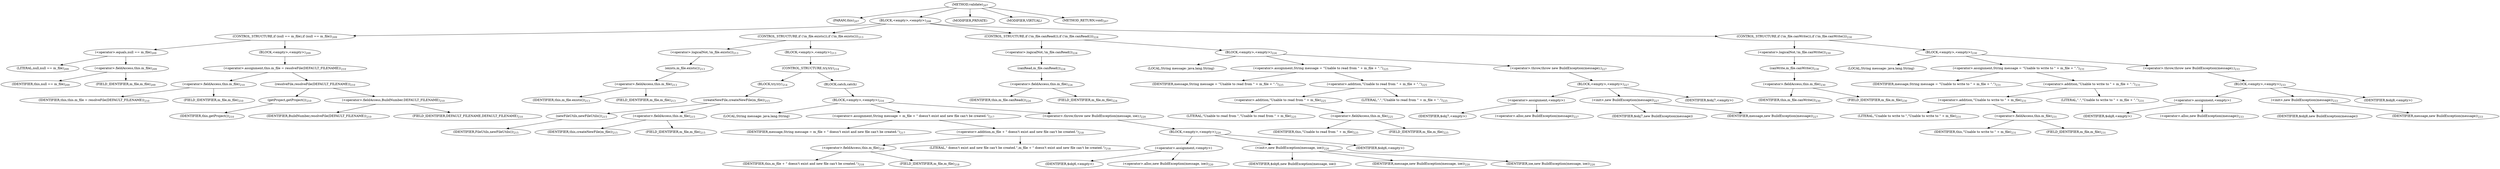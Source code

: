 digraph "validate" {  
"235" [label = <(METHOD,validate)<SUB>207</SUB>> ]
"15" [label = <(PARAM,this)<SUB>207</SUB>> ]
"236" [label = <(BLOCK,&lt;empty&gt;,&lt;empty&gt;)<SUB>208</SUB>> ]
"237" [label = <(CONTROL_STRUCTURE,if (null == m_file),if (null == m_file))<SUB>209</SUB>> ]
"238" [label = <(&lt;operator&gt;.equals,null == m_file)<SUB>209</SUB>> ]
"239" [label = <(LITERAL,null,null == m_file)<SUB>209</SUB>> ]
"240" [label = <(&lt;operator&gt;.fieldAccess,this.m_file)<SUB>209</SUB>> ]
"241" [label = <(IDENTIFIER,this,null == m_file)<SUB>209</SUB>> ]
"242" [label = <(FIELD_IDENTIFIER,m_file,m_file)<SUB>209</SUB>> ]
"243" [label = <(BLOCK,&lt;empty&gt;,&lt;empty&gt;)<SUB>209</SUB>> ]
"244" [label = <(&lt;operator&gt;.assignment,this.m_file = resolveFile(DEFAULT_FILENAME))<SUB>210</SUB>> ]
"245" [label = <(&lt;operator&gt;.fieldAccess,this.m_file)<SUB>210</SUB>> ]
"246" [label = <(IDENTIFIER,this,this.m_file = resolveFile(DEFAULT_FILENAME))<SUB>210</SUB>> ]
"247" [label = <(FIELD_IDENTIFIER,m_file,m_file)<SUB>210</SUB>> ]
"248" [label = <(resolveFile,resolveFile(DEFAULT_FILENAME))<SUB>210</SUB>> ]
"249" [label = <(getProject,getProject())<SUB>210</SUB>> ]
"14" [label = <(IDENTIFIER,this,getProject())<SUB>210</SUB>> ]
"250" [label = <(&lt;operator&gt;.fieldAccess,BuildNumber.DEFAULT_FILENAME)<SUB>210</SUB>> ]
"251" [label = <(IDENTIFIER,BuildNumber,resolveFile(DEFAULT_FILENAME))<SUB>210</SUB>> ]
"252" [label = <(FIELD_IDENTIFIER,DEFAULT_FILENAME,DEFAULT_FILENAME)<SUB>210</SUB>> ]
"253" [label = <(CONTROL_STRUCTURE,if (!m_file.exists()),if (!m_file.exists()))<SUB>213</SUB>> ]
"254" [label = <(&lt;operator&gt;.logicalNot,!m_file.exists())<SUB>213</SUB>> ]
"255" [label = <(exists,m_file.exists())<SUB>213</SUB>> ]
"256" [label = <(&lt;operator&gt;.fieldAccess,this.m_file)<SUB>213</SUB>> ]
"257" [label = <(IDENTIFIER,this,m_file.exists())<SUB>213</SUB>> ]
"258" [label = <(FIELD_IDENTIFIER,m_file,m_file)<SUB>213</SUB>> ]
"259" [label = <(BLOCK,&lt;empty&gt;,&lt;empty&gt;)<SUB>213</SUB>> ]
"260" [label = <(CONTROL_STRUCTURE,try,try)<SUB>214</SUB>> ]
"261" [label = <(BLOCK,try,try)<SUB>214</SUB>> ]
"262" [label = <(createNewFile,createNewFile(m_file))<SUB>215</SUB>> ]
"263" [label = <(newFileUtils,newFileUtils())<SUB>215</SUB>> ]
"264" [label = <(IDENTIFIER,FileUtils,newFileUtils())<SUB>215</SUB>> ]
"265" [label = <(&lt;operator&gt;.fieldAccess,this.m_file)<SUB>215</SUB>> ]
"266" [label = <(IDENTIFIER,this,createNewFile(m_file))<SUB>215</SUB>> ]
"267" [label = <(FIELD_IDENTIFIER,m_file,m_file)<SUB>215</SUB>> ]
"268" [label = <(BLOCK,catch,catch)> ]
"269" [label = <(BLOCK,&lt;empty&gt;,&lt;empty&gt;)<SUB>216</SUB>> ]
"270" [label = <(LOCAL,String message: java.lang.String)> ]
"271" [label = <(&lt;operator&gt;.assignment,String message = m_file + &quot; doesn't exist and new file can't be created.&quot;)<SUB>217</SUB>> ]
"272" [label = <(IDENTIFIER,message,String message = m_file + &quot; doesn't exist and new file can't be created.&quot;)<SUB>217</SUB>> ]
"273" [label = <(&lt;operator&gt;.addition,m_file + &quot; doesn't exist and new file can't be created.&quot;)<SUB>218</SUB>> ]
"274" [label = <(&lt;operator&gt;.fieldAccess,this.m_file)<SUB>218</SUB>> ]
"275" [label = <(IDENTIFIER,this,m_file + &quot; doesn't exist and new file can't be created.&quot;)<SUB>218</SUB>> ]
"276" [label = <(FIELD_IDENTIFIER,m_file,m_file)<SUB>218</SUB>> ]
"277" [label = <(LITERAL,&quot; doesn't exist and new file can't be created.&quot;,m_file + &quot; doesn't exist and new file can't be created.&quot;)<SUB>218</SUB>> ]
"278" [label = <(&lt;operator&gt;.throw,throw new BuildException(message, ioe);)<SUB>220</SUB>> ]
"279" [label = <(BLOCK,&lt;empty&gt;,&lt;empty&gt;)<SUB>220</SUB>> ]
"280" [label = <(&lt;operator&gt;.assignment,&lt;empty&gt;)> ]
"281" [label = <(IDENTIFIER,$obj6,&lt;empty&gt;)> ]
"282" [label = <(&lt;operator&gt;.alloc,new BuildException(message, ioe))<SUB>220</SUB>> ]
"283" [label = <(&lt;init&gt;,new BuildException(message, ioe))<SUB>220</SUB>> ]
"284" [label = <(IDENTIFIER,$obj6,new BuildException(message, ioe))> ]
"285" [label = <(IDENTIFIER,message,new BuildException(message, ioe))<SUB>220</SUB>> ]
"286" [label = <(IDENTIFIER,ioe,new BuildException(message, ioe))<SUB>220</SUB>> ]
"287" [label = <(IDENTIFIER,$obj6,&lt;empty&gt;)> ]
"288" [label = <(CONTROL_STRUCTURE,if (!m_file.canRead()),if (!m_file.canRead()))<SUB>224</SUB>> ]
"289" [label = <(&lt;operator&gt;.logicalNot,!m_file.canRead())<SUB>224</SUB>> ]
"290" [label = <(canRead,m_file.canRead())<SUB>224</SUB>> ]
"291" [label = <(&lt;operator&gt;.fieldAccess,this.m_file)<SUB>224</SUB>> ]
"292" [label = <(IDENTIFIER,this,m_file.canRead())<SUB>224</SUB>> ]
"293" [label = <(FIELD_IDENTIFIER,m_file,m_file)<SUB>224</SUB>> ]
"294" [label = <(BLOCK,&lt;empty&gt;,&lt;empty&gt;)<SUB>224</SUB>> ]
"295" [label = <(LOCAL,String message: java.lang.String)> ]
"296" [label = <(&lt;operator&gt;.assignment,String message = &quot;Unable to read from &quot; + m_file + &quot;.&quot;)<SUB>225</SUB>> ]
"297" [label = <(IDENTIFIER,message,String message = &quot;Unable to read from &quot; + m_file + &quot;.&quot;)<SUB>225</SUB>> ]
"298" [label = <(&lt;operator&gt;.addition,&quot;Unable to read from &quot; + m_file + &quot;.&quot;)<SUB>225</SUB>> ]
"299" [label = <(&lt;operator&gt;.addition,&quot;Unable to read from &quot; + m_file)<SUB>225</SUB>> ]
"300" [label = <(LITERAL,&quot;Unable to read from &quot;,&quot;Unable to read from &quot; + m_file)<SUB>225</SUB>> ]
"301" [label = <(&lt;operator&gt;.fieldAccess,this.m_file)<SUB>225</SUB>> ]
"302" [label = <(IDENTIFIER,this,&quot;Unable to read from &quot; + m_file)<SUB>225</SUB>> ]
"303" [label = <(FIELD_IDENTIFIER,m_file,m_file)<SUB>225</SUB>> ]
"304" [label = <(LITERAL,&quot;.&quot;,&quot;Unable to read from &quot; + m_file + &quot;.&quot;)<SUB>225</SUB>> ]
"305" [label = <(&lt;operator&gt;.throw,throw new BuildException(message);)<SUB>227</SUB>> ]
"306" [label = <(BLOCK,&lt;empty&gt;,&lt;empty&gt;)<SUB>227</SUB>> ]
"307" [label = <(&lt;operator&gt;.assignment,&lt;empty&gt;)> ]
"308" [label = <(IDENTIFIER,$obj7,&lt;empty&gt;)> ]
"309" [label = <(&lt;operator&gt;.alloc,new BuildException(message))<SUB>227</SUB>> ]
"310" [label = <(&lt;init&gt;,new BuildException(message))<SUB>227</SUB>> ]
"311" [label = <(IDENTIFIER,$obj7,new BuildException(message))> ]
"312" [label = <(IDENTIFIER,message,new BuildException(message))<SUB>227</SUB>> ]
"313" [label = <(IDENTIFIER,$obj7,&lt;empty&gt;)> ]
"314" [label = <(CONTROL_STRUCTURE,if (!m_file.canWrite()),if (!m_file.canWrite()))<SUB>230</SUB>> ]
"315" [label = <(&lt;operator&gt;.logicalNot,!m_file.canWrite())<SUB>230</SUB>> ]
"316" [label = <(canWrite,m_file.canWrite())<SUB>230</SUB>> ]
"317" [label = <(&lt;operator&gt;.fieldAccess,this.m_file)<SUB>230</SUB>> ]
"318" [label = <(IDENTIFIER,this,m_file.canWrite())<SUB>230</SUB>> ]
"319" [label = <(FIELD_IDENTIFIER,m_file,m_file)<SUB>230</SUB>> ]
"320" [label = <(BLOCK,&lt;empty&gt;,&lt;empty&gt;)<SUB>230</SUB>> ]
"321" [label = <(LOCAL,String message: java.lang.String)> ]
"322" [label = <(&lt;operator&gt;.assignment,String message = &quot;Unable to write to &quot; + m_file + &quot;.&quot;)<SUB>231</SUB>> ]
"323" [label = <(IDENTIFIER,message,String message = &quot;Unable to write to &quot; + m_file + &quot;.&quot;)<SUB>231</SUB>> ]
"324" [label = <(&lt;operator&gt;.addition,&quot;Unable to write to &quot; + m_file + &quot;.&quot;)<SUB>231</SUB>> ]
"325" [label = <(&lt;operator&gt;.addition,&quot;Unable to write to &quot; + m_file)<SUB>231</SUB>> ]
"326" [label = <(LITERAL,&quot;Unable to write to &quot;,&quot;Unable to write to &quot; + m_file)<SUB>231</SUB>> ]
"327" [label = <(&lt;operator&gt;.fieldAccess,this.m_file)<SUB>231</SUB>> ]
"328" [label = <(IDENTIFIER,this,&quot;Unable to write to &quot; + m_file)<SUB>231</SUB>> ]
"329" [label = <(FIELD_IDENTIFIER,m_file,m_file)<SUB>231</SUB>> ]
"330" [label = <(LITERAL,&quot;.&quot;,&quot;Unable to write to &quot; + m_file + &quot;.&quot;)<SUB>231</SUB>> ]
"331" [label = <(&lt;operator&gt;.throw,throw new BuildException(message);)<SUB>233</SUB>> ]
"332" [label = <(BLOCK,&lt;empty&gt;,&lt;empty&gt;)<SUB>233</SUB>> ]
"333" [label = <(&lt;operator&gt;.assignment,&lt;empty&gt;)> ]
"334" [label = <(IDENTIFIER,$obj8,&lt;empty&gt;)> ]
"335" [label = <(&lt;operator&gt;.alloc,new BuildException(message))<SUB>233</SUB>> ]
"336" [label = <(&lt;init&gt;,new BuildException(message))<SUB>233</SUB>> ]
"337" [label = <(IDENTIFIER,$obj8,new BuildException(message))> ]
"338" [label = <(IDENTIFIER,message,new BuildException(message))<SUB>233</SUB>> ]
"339" [label = <(IDENTIFIER,$obj8,&lt;empty&gt;)> ]
"340" [label = <(MODIFIER,PRIVATE)> ]
"341" [label = <(MODIFIER,VIRTUAL)> ]
"342" [label = <(METHOD_RETURN,void)<SUB>207</SUB>> ]
  "235" -> "15" 
  "235" -> "236" 
  "235" -> "340" 
  "235" -> "341" 
  "235" -> "342" 
  "236" -> "237" 
  "236" -> "253" 
  "236" -> "288" 
  "236" -> "314" 
  "237" -> "238" 
  "237" -> "243" 
  "238" -> "239" 
  "238" -> "240" 
  "240" -> "241" 
  "240" -> "242" 
  "243" -> "244" 
  "244" -> "245" 
  "244" -> "248" 
  "245" -> "246" 
  "245" -> "247" 
  "248" -> "249" 
  "248" -> "250" 
  "249" -> "14" 
  "250" -> "251" 
  "250" -> "252" 
  "253" -> "254" 
  "253" -> "259" 
  "254" -> "255" 
  "255" -> "256" 
  "256" -> "257" 
  "256" -> "258" 
  "259" -> "260" 
  "260" -> "261" 
  "260" -> "268" 
  "261" -> "262" 
  "262" -> "263" 
  "262" -> "265" 
  "263" -> "264" 
  "265" -> "266" 
  "265" -> "267" 
  "268" -> "269" 
  "269" -> "270" 
  "269" -> "271" 
  "269" -> "278" 
  "271" -> "272" 
  "271" -> "273" 
  "273" -> "274" 
  "273" -> "277" 
  "274" -> "275" 
  "274" -> "276" 
  "278" -> "279" 
  "279" -> "280" 
  "279" -> "283" 
  "279" -> "287" 
  "280" -> "281" 
  "280" -> "282" 
  "283" -> "284" 
  "283" -> "285" 
  "283" -> "286" 
  "288" -> "289" 
  "288" -> "294" 
  "289" -> "290" 
  "290" -> "291" 
  "291" -> "292" 
  "291" -> "293" 
  "294" -> "295" 
  "294" -> "296" 
  "294" -> "305" 
  "296" -> "297" 
  "296" -> "298" 
  "298" -> "299" 
  "298" -> "304" 
  "299" -> "300" 
  "299" -> "301" 
  "301" -> "302" 
  "301" -> "303" 
  "305" -> "306" 
  "306" -> "307" 
  "306" -> "310" 
  "306" -> "313" 
  "307" -> "308" 
  "307" -> "309" 
  "310" -> "311" 
  "310" -> "312" 
  "314" -> "315" 
  "314" -> "320" 
  "315" -> "316" 
  "316" -> "317" 
  "317" -> "318" 
  "317" -> "319" 
  "320" -> "321" 
  "320" -> "322" 
  "320" -> "331" 
  "322" -> "323" 
  "322" -> "324" 
  "324" -> "325" 
  "324" -> "330" 
  "325" -> "326" 
  "325" -> "327" 
  "327" -> "328" 
  "327" -> "329" 
  "331" -> "332" 
  "332" -> "333" 
  "332" -> "336" 
  "332" -> "339" 
  "333" -> "334" 
  "333" -> "335" 
  "336" -> "337" 
  "336" -> "338" 
}
